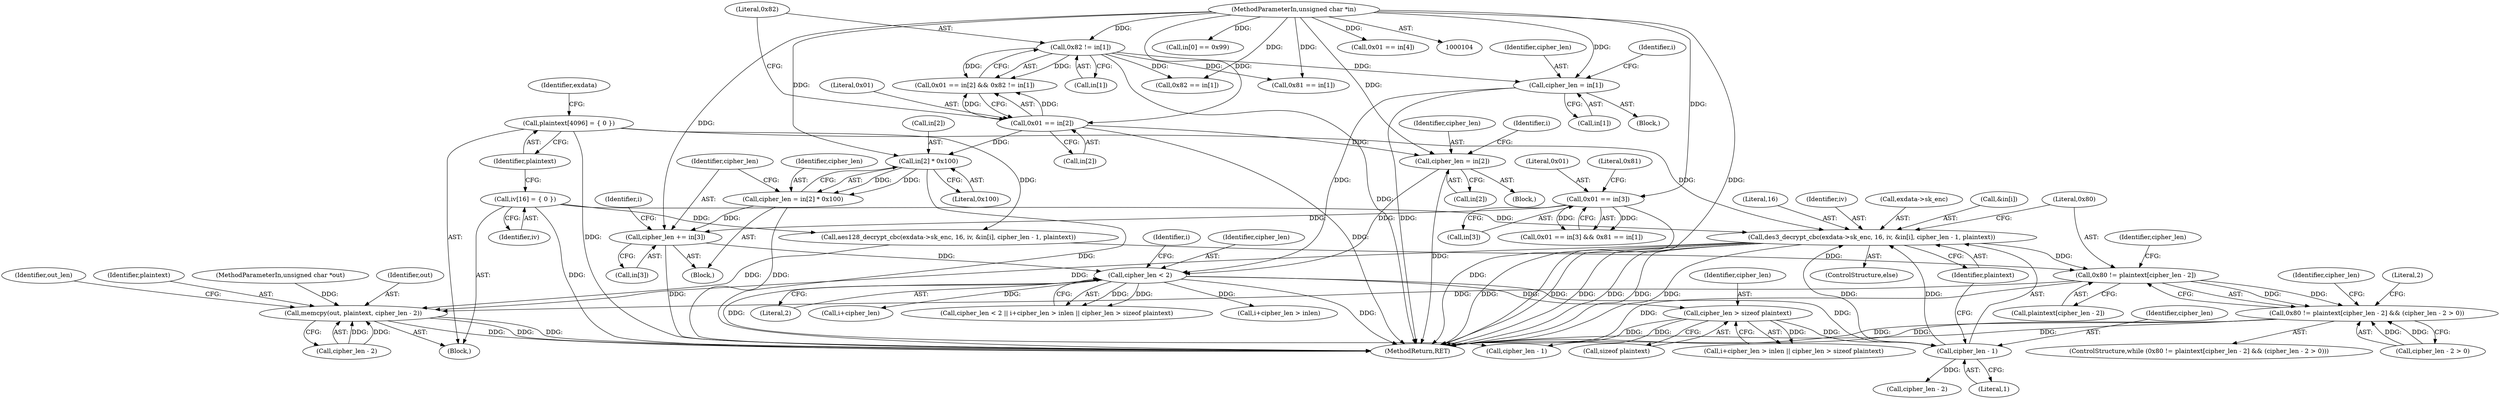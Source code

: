 digraph "0_OpenSC_360e95d45ac4123255a4c796db96337f332160ad#diff-d643a0fa169471dbf2912f4866dc49c5_0@API" {
"1000261" [label="(Call,des3_decrypt_cbc(exdata->sk_enc, 16, iv, &in[i], cipher_len - 1, plaintext))"];
"1000114" [label="(Call,iv[16] = { 0 })"];
"1000271" [label="(Call,cipher_len - 1)"];
"1000224" [label="(Call,cipher_len < 2)"];
"1000158" [label="(Call,cipher_len = in[1])"];
"1000152" [label="(Call,0x82 != in[1])"];
"1000106" [label="(MethodParameterIn,unsigned char *in)"];
"1000209" [label="(Call,cipher_len += in[3])"];
"1000169" [label="(Call,0x01 == in[3])"];
"1000202" [label="(Call,cipher_len = in[2] * 0x100)"];
"1000204" [label="(Call,in[2] * 0x100)"];
"1000147" [label="(Call,0x01 == in[2])"];
"1000180" [label="(Call,cipher_len = in[2])"];
"1000233" [label="(Call,cipher_len > sizeof plaintext)"];
"1000117" [label="(Call,plaintext[4096] = { 0 })"];
"1000277" [label="(Call,0x80 != plaintext[cipher_len - 2])"];
"1000276" [label="(Call,0x80 != plaintext[cipher_len - 2] && (cipher_len - 2 > 0))"];
"1000305" [label="(Call,memcpy(out, plaintext, cipher_len - 2))"];
"1000306" [label="(Identifier,out)"];
"1000121" [label="(Identifier,exdata)"];
"1000160" [label="(Call,in[1])"];
"1000138" [label="(Call,in[0] == 0x99)"];
"1000223" [label="(Call,cipher_len < 2 || i+cipher_len > inlen || cipher_len > sizeof plaintext)"];
"1000204" [label="(Call,in[2] * 0x100)"];
"1000153" [label="(Literal,0x82)"];
"1000110" [label="(Block,)"];
"1000208" [label="(Literal,0x100)"];
"1000228" [label="(Call,i+cipher_len > inlen)"];
"1000157" [label="(Block,)"];
"1000277" [label="(Call,0x80 != plaintext[cipher_len - 2])"];
"1000230" [label="(Identifier,i)"];
"1000211" [label="(Call,in[3])"];
"1000179" [label="(Block,)"];
"1000233" [label="(Call,cipher_len > sizeof plaintext)"];
"1000225" [label="(Identifier,cipher_len)"];
"1000276" [label="(Call,0x80 != plaintext[cipher_len - 2] && (cipher_len - 2 > 0))"];
"1000294" [label="(Literal,2)"];
"1000147" [label="(Call,0x01 == in[2])"];
"1000148" [label="(Literal,0x01)"];
"1000313" [label="(Identifier,out_len)"];
"1000158" [label="(Call,cipher_len = in[1])"];
"1000281" [label="(Call,cipher_len - 2)"];
"1000305" [label="(Call,memcpy(out, plaintext, cipher_len - 2))"];
"1000290" [label="(Identifier,cipher_len)"];
"1000114" [label="(Call,iv[16] = { 0 })"];
"1000319" [label="(MethodReturn,RET)"];
"1000201" [label="(Block,)"];
"1000274" [label="(Identifier,plaintext)"];
"1000106" [label="(MethodParameterIn,unsigned char *in)"];
"1000234" [label="(Identifier,cipher_len)"];
"1000146" [label="(Call,0x01 == in[2] && 0x82 != in[1])"];
"1000115" [label="(Identifier,iv)"];
"1000180" [label="(Call,cipher_len = in[2])"];
"1000265" [label="(Literal,16)"];
"1000164" [label="(Identifier,i)"];
"1000196" [label="(Call,0x82 == in[1])"];
"1000168" [label="(Call,0x01 == in[3] && 0x81 == in[1])"];
"1000266" [label="(Identifier,iv)"];
"1000202" [label="(Call,cipher_len = in[2] * 0x100)"];
"1000169" [label="(Call,0x01 == in[3])"];
"1000271" [label="(Call,cipher_len - 1)"];
"1000171" [label="(Call,in[3])"];
"1000175" [label="(Literal,0x81)"];
"1000215" [label="(Identifier,i)"];
"1000235" [label="(Call,sizeof plaintext)"];
"1000308" [label="(Call,cipher_len - 2)"];
"1000118" [label="(Identifier,plaintext)"];
"1000260" [label="(ControlStructure,else)"];
"1000286" [label="(Identifier,cipher_len)"];
"1000205" [label="(Call,in[2])"];
"1000209" [label="(Call,cipher_len += in[3])"];
"1000261" [label="(Call,des3_decrypt_cbc(exdata->sk_enc, 16, iv, &in[i], cipher_len - 1, plaintext))"];
"1000284" [label="(Call,cipher_len - 2 > 0)"];
"1000174" [label="(Call,0x81 == in[1])"];
"1000273" [label="(Literal,1)"];
"1000227" [label="(Call,i+cipher_len > inlen || cipher_len > sizeof plaintext)"];
"1000181" [label="(Identifier,cipher_len)"];
"1000307" [label="(Identifier,plaintext)"];
"1000210" [label="(Identifier,cipher_len)"];
"1000149" [label="(Call,in[2])"];
"1000262" [label="(Call,exdata->sk_enc)"];
"1000159" [label="(Identifier,cipher_len)"];
"1000256" [label="(Call,cipher_len - 1)"];
"1000117" [label="(Call,plaintext[4096] = { 0 })"];
"1000267" [label="(Call,&in[i])"];
"1000226" [label="(Literal,2)"];
"1000229" [label="(Call,i+cipher_len)"];
"1000275" [label="(ControlStructure,while (0x80 != plaintext[cipher_len - 2] && (cipher_len - 2 > 0)))"];
"1000224" [label="(Call,cipher_len < 2)"];
"1000154" [label="(Call,in[1])"];
"1000182" [label="(Call,in[2])"];
"1000203" [label="(Identifier,cipher_len)"];
"1000152" [label="(Call,0x82 != in[1])"];
"1000246" [label="(Call,aes128_decrypt_cbc(exdata->sk_enc, 16, iv, &in[i], cipher_len - 1, plaintext))"];
"1000108" [label="(MethodParameterIn,unsigned char *out)"];
"1000272" [label="(Identifier,cipher_len)"];
"1000191" [label="(Call,0x01 == in[4])"];
"1000170" [label="(Literal,0x01)"];
"1000186" [label="(Identifier,i)"];
"1000278" [label="(Literal,0x80)"];
"1000279" [label="(Call,plaintext[cipher_len - 2])"];
"1000261" -> "1000260"  [label="AST: "];
"1000261" -> "1000274"  [label="CFG: "];
"1000262" -> "1000261"  [label="AST: "];
"1000265" -> "1000261"  [label="AST: "];
"1000266" -> "1000261"  [label="AST: "];
"1000267" -> "1000261"  [label="AST: "];
"1000271" -> "1000261"  [label="AST: "];
"1000274" -> "1000261"  [label="AST: "];
"1000278" -> "1000261"  [label="CFG: "];
"1000261" -> "1000319"  [label="DDG: "];
"1000261" -> "1000319"  [label="DDG: "];
"1000261" -> "1000319"  [label="DDG: "];
"1000261" -> "1000319"  [label="DDG: "];
"1000261" -> "1000319"  [label="DDG: "];
"1000261" -> "1000319"  [label="DDG: "];
"1000114" -> "1000261"  [label="DDG: "];
"1000271" -> "1000261"  [label="DDG: "];
"1000271" -> "1000261"  [label="DDG: "];
"1000117" -> "1000261"  [label="DDG: "];
"1000261" -> "1000277"  [label="DDG: "];
"1000261" -> "1000305"  [label="DDG: "];
"1000114" -> "1000110"  [label="AST: "];
"1000114" -> "1000115"  [label="CFG: "];
"1000115" -> "1000114"  [label="AST: "];
"1000118" -> "1000114"  [label="CFG: "];
"1000114" -> "1000319"  [label="DDG: "];
"1000114" -> "1000246"  [label="DDG: "];
"1000271" -> "1000273"  [label="CFG: "];
"1000272" -> "1000271"  [label="AST: "];
"1000273" -> "1000271"  [label="AST: "];
"1000274" -> "1000271"  [label="CFG: "];
"1000224" -> "1000271"  [label="DDG: "];
"1000233" -> "1000271"  [label="DDG: "];
"1000271" -> "1000281"  [label="DDG: "];
"1000224" -> "1000223"  [label="AST: "];
"1000224" -> "1000226"  [label="CFG: "];
"1000225" -> "1000224"  [label="AST: "];
"1000226" -> "1000224"  [label="AST: "];
"1000230" -> "1000224"  [label="CFG: "];
"1000223" -> "1000224"  [label="CFG: "];
"1000224" -> "1000319"  [label="DDG: "];
"1000224" -> "1000223"  [label="DDG: "];
"1000224" -> "1000223"  [label="DDG: "];
"1000158" -> "1000224"  [label="DDG: "];
"1000209" -> "1000224"  [label="DDG: "];
"1000180" -> "1000224"  [label="DDG: "];
"1000224" -> "1000228"  [label="DDG: "];
"1000224" -> "1000229"  [label="DDG: "];
"1000224" -> "1000233"  [label="DDG: "];
"1000224" -> "1000256"  [label="DDG: "];
"1000158" -> "1000157"  [label="AST: "];
"1000158" -> "1000160"  [label="CFG: "];
"1000159" -> "1000158"  [label="AST: "];
"1000160" -> "1000158"  [label="AST: "];
"1000164" -> "1000158"  [label="CFG: "];
"1000158" -> "1000319"  [label="DDG: "];
"1000152" -> "1000158"  [label="DDG: "];
"1000106" -> "1000158"  [label="DDG: "];
"1000152" -> "1000146"  [label="AST: "];
"1000152" -> "1000154"  [label="CFG: "];
"1000153" -> "1000152"  [label="AST: "];
"1000154" -> "1000152"  [label="AST: "];
"1000146" -> "1000152"  [label="CFG: "];
"1000152" -> "1000319"  [label="DDG: "];
"1000152" -> "1000146"  [label="DDG: "];
"1000152" -> "1000146"  [label="DDG: "];
"1000106" -> "1000152"  [label="DDG: "];
"1000152" -> "1000174"  [label="DDG: "];
"1000152" -> "1000196"  [label="DDG: "];
"1000106" -> "1000104"  [label="AST: "];
"1000106" -> "1000319"  [label="DDG: "];
"1000106" -> "1000138"  [label="DDG: "];
"1000106" -> "1000147"  [label="DDG: "];
"1000106" -> "1000169"  [label="DDG: "];
"1000106" -> "1000174"  [label="DDG: "];
"1000106" -> "1000180"  [label="DDG: "];
"1000106" -> "1000191"  [label="DDG: "];
"1000106" -> "1000196"  [label="DDG: "];
"1000106" -> "1000204"  [label="DDG: "];
"1000106" -> "1000209"  [label="DDG: "];
"1000209" -> "1000201"  [label="AST: "];
"1000209" -> "1000211"  [label="CFG: "];
"1000210" -> "1000209"  [label="AST: "];
"1000211" -> "1000209"  [label="AST: "];
"1000215" -> "1000209"  [label="CFG: "];
"1000209" -> "1000319"  [label="DDG: "];
"1000169" -> "1000209"  [label="DDG: "];
"1000202" -> "1000209"  [label="DDG: "];
"1000169" -> "1000168"  [label="AST: "];
"1000169" -> "1000171"  [label="CFG: "];
"1000170" -> "1000169"  [label="AST: "];
"1000171" -> "1000169"  [label="AST: "];
"1000175" -> "1000169"  [label="CFG: "];
"1000168" -> "1000169"  [label="CFG: "];
"1000169" -> "1000319"  [label="DDG: "];
"1000169" -> "1000168"  [label="DDG: "];
"1000169" -> "1000168"  [label="DDG: "];
"1000202" -> "1000201"  [label="AST: "];
"1000202" -> "1000204"  [label="CFG: "];
"1000203" -> "1000202"  [label="AST: "];
"1000204" -> "1000202"  [label="AST: "];
"1000210" -> "1000202"  [label="CFG: "];
"1000202" -> "1000319"  [label="DDG: "];
"1000204" -> "1000202"  [label="DDG: "];
"1000204" -> "1000202"  [label="DDG: "];
"1000204" -> "1000208"  [label="CFG: "];
"1000205" -> "1000204"  [label="AST: "];
"1000208" -> "1000204"  [label="AST: "];
"1000204" -> "1000319"  [label="DDG: "];
"1000147" -> "1000204"  [label="DDG: "];
"1000147" -> "1000146"  [label="AST: "];
"1000147" -> "1000149"  [label="CFG: "];
"1000148" -> "1000147"  [label="AST: "];
"1000149" -> "1000147"  [label="AST: "];
"1000153" -> "1000147"  [label="CFG: "];
"1000146" -> "1000147"  [label="CFG: "];
"1000147" -> "1000319"  [label="DDG: "];
"1000147" -> "1000146"  [label="DDG: "];
"1000147" -> "1000146"  [label="DDG: "];
"1000147" -> "1000180"  [label="DDG: "];
"1000180" -> "1000179"  [label="AST: "];
"1000180" -> "1000182"  [label="CFG: "];
"1000181" -> "1000180"  [label="AST: "];
"1000182" -> "1000180"  [label="AST: "];
"1000186" -> "1000180"  [label="CFG: "];
"1000180" -> "1000319"  [label="DDG: "];
"1000233" -> "1000227"  [label="AST: "];
"1000233" -> "1000235"  [label="CFG: "];
"1000234" -> "1000233"  [label="AST: "];
"1000235" -> "1000233"  [label="AST: "];
"1000227" -> "1000233"  [label="CFG: "];
"1000233" -> "1000319"  [label="DDG: "];
"1000233" -> "1000227"  [label="DDG: "];
"1000233" -> "1000256"  [label="DDG: "];
"1000117" -> "1000110"  [label="AST: "];
"1000117" -> "1000118"  [label="CFG: "];
"1000118" -> "1000117"  [label="AST: "];
"1000121" -> "1000117"  [label="CFG: "];
"1000117" -> "1000319"  [label="DDG: "];
"1000117" -> "1000246"  [label="DDG: "];
"1000277" -> "1000276"  [label="AST: "];
"1000277" -> "1000279"  [label="CFG: "];
"1000278" -> "1000277"  [label="AST: "];
"1000279" -> "1000277"  [label="AST: "];
"1000286" -> "1000277"  [label="CFG: "];
"1000276" -> "1000277"  [label="CFG: "];
"1000277" -> "1000319"  [label="DDG: "];
"1000277" -> "1000276"  [label="DDG: "];
"1000277" -> "1000276"  [label="DDG: "];
"1000246" -> "1000277"  [label="DDG: "];
"1000277" -> "1000305"  [label="DDG: "];
"1000276" -> "1000275"  [label="AST: "];
"1000276" -> "1000284"  [label="CFG: "];
"1000284" -> "1000276"  [label="AST: "];
"1000290" -> "1000276"  [label="CFG: "];
"1000294" -> "1000276"  [label="CFG: "];
"1000276" -> "1000319"  [label="DDG: "];
"1000276" -> "1000319"  [label="DDG: "];
"1000276" -> "1000319"  [label="DDG: "];
"1000284" -> "1000276"  [label="DDG: "];
"1000284" -> "1000276"  [label="DDG: "];
"1000305" -> "1000110"  [label="AST: "];
"1000305" -> "1000308"  [label="CFG: "];
"1000306" -> "1000305"  [label="AST: "];
"1000307" -> "1000305"  [label="AST: "];
"1000308" -> "1000305"  [label="AST: "];
"1000313" -> "1000305"  [label="CFG: "];
"1000305" -> "1000319"  [label="DDG: "];
"1000305" -> "1000319"  [label="DDG: "];
"1000305" -> "1000319"  [label="DDG: "];
"1000108" -> "1000305"  [label="DDG: "];
"1000246" -> "1000305"  [label="DDG: "];
"1000308" -> "1000305"  [label="DDG: "];
"1000308" -> "1000305"  [label="DDG: "];
}
